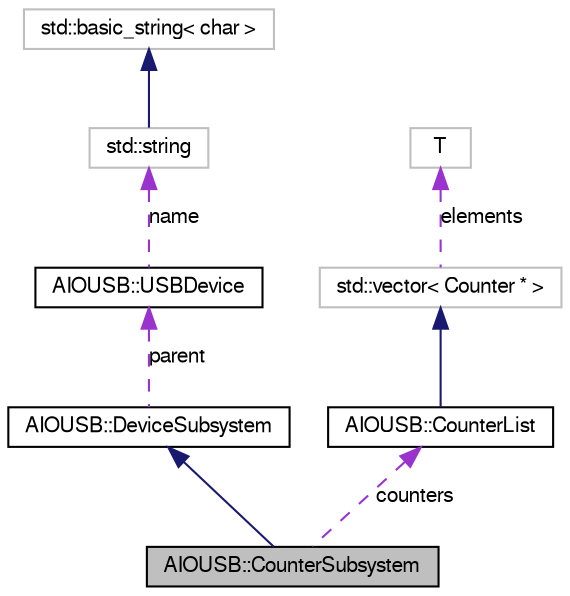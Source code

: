 digraph G
{
  edge [fontname="FreeSans",fontsize="10",labelfontname="FreeSans",labelfontsize="10"];
  node [fontname="FreeSans",fontsize="10",shape=record];
  Node1 [label="AIOUSB::CounterSubsystem",height=0.2,width=0.4,color="black", fillcolor="grey75", style="filled" fontcolor="black"];
  Node2 -> Node1 [dir=back,color="midnightblue",fontsize="10",style="solid",fontname="FreeSans"];
  Node2 [label="AIOUSB::DeviceSubsystem",height=0.2,width=0.4,color="black", fillcolor="white", style="filled",URL="$classAIOUSB_1_1DeviceSubsystem.html"];
  Node3 -> Node2 [dir=back,color="darkorchid3",fontsize="10",style="dashed",label="parent",fontname="FreeSans"];
  Node3 [label="AIOUSB::USBDevice",height=0.2,width=0.4,color="black", fillcolor="white", style="filled",URL="$classAIOUSB_1_1USBDevice.html"];
  Node4 -> Node3 [dir=back,color="darkorchid3",fontsize="10",style="dashed",label="name",fontname="FreeSans"];
  Node4 [label="std::string",height=0.2,width=0.4,color="grey75", fillcolor="white", style="filled",tooltip="STL class."];
  Node5 -> Node4 [dir=back,color="midnightblue",fontsize="10",style="solid",fontname="FreeSans"];
  Node5 [label="std::basic_string\< char \>",height=0.2,width=0.4,color="grey75", fillcolor="white", style="filled",tooltip="STL class."];
  Node6 -> Node1 [dir=back,color="darkorchid3",fontsize="10",style="dashed",label="counters",fontname="FreeSans"];
  Node6 [label="AIOUSB::CounterList",height=0.2,width=0.4,color="black", fillcolor="white", style="filled",URL="$classAIOUSB_1_1CounterList.html"];
  Node7 -> Node6 [dir=back,color="midnightblue",fontsize="10",style="solid",fontname="FreeSans"];
  Node7 [label="std::vector\< Counter * \>",height=0.2,width=0.4,color="grey75", fillcolor="white", style="filled",tooltip="STL class."];
  Node8 -> Node7 [dir=back,color="darkorchid3",fontsize="10",style="dashed",label="elements",fontname="FreeSans"];
  Node8 [label="T",height=0.2,width=0.4,color="grey75", fillcolor="white", style="filled"];
}
